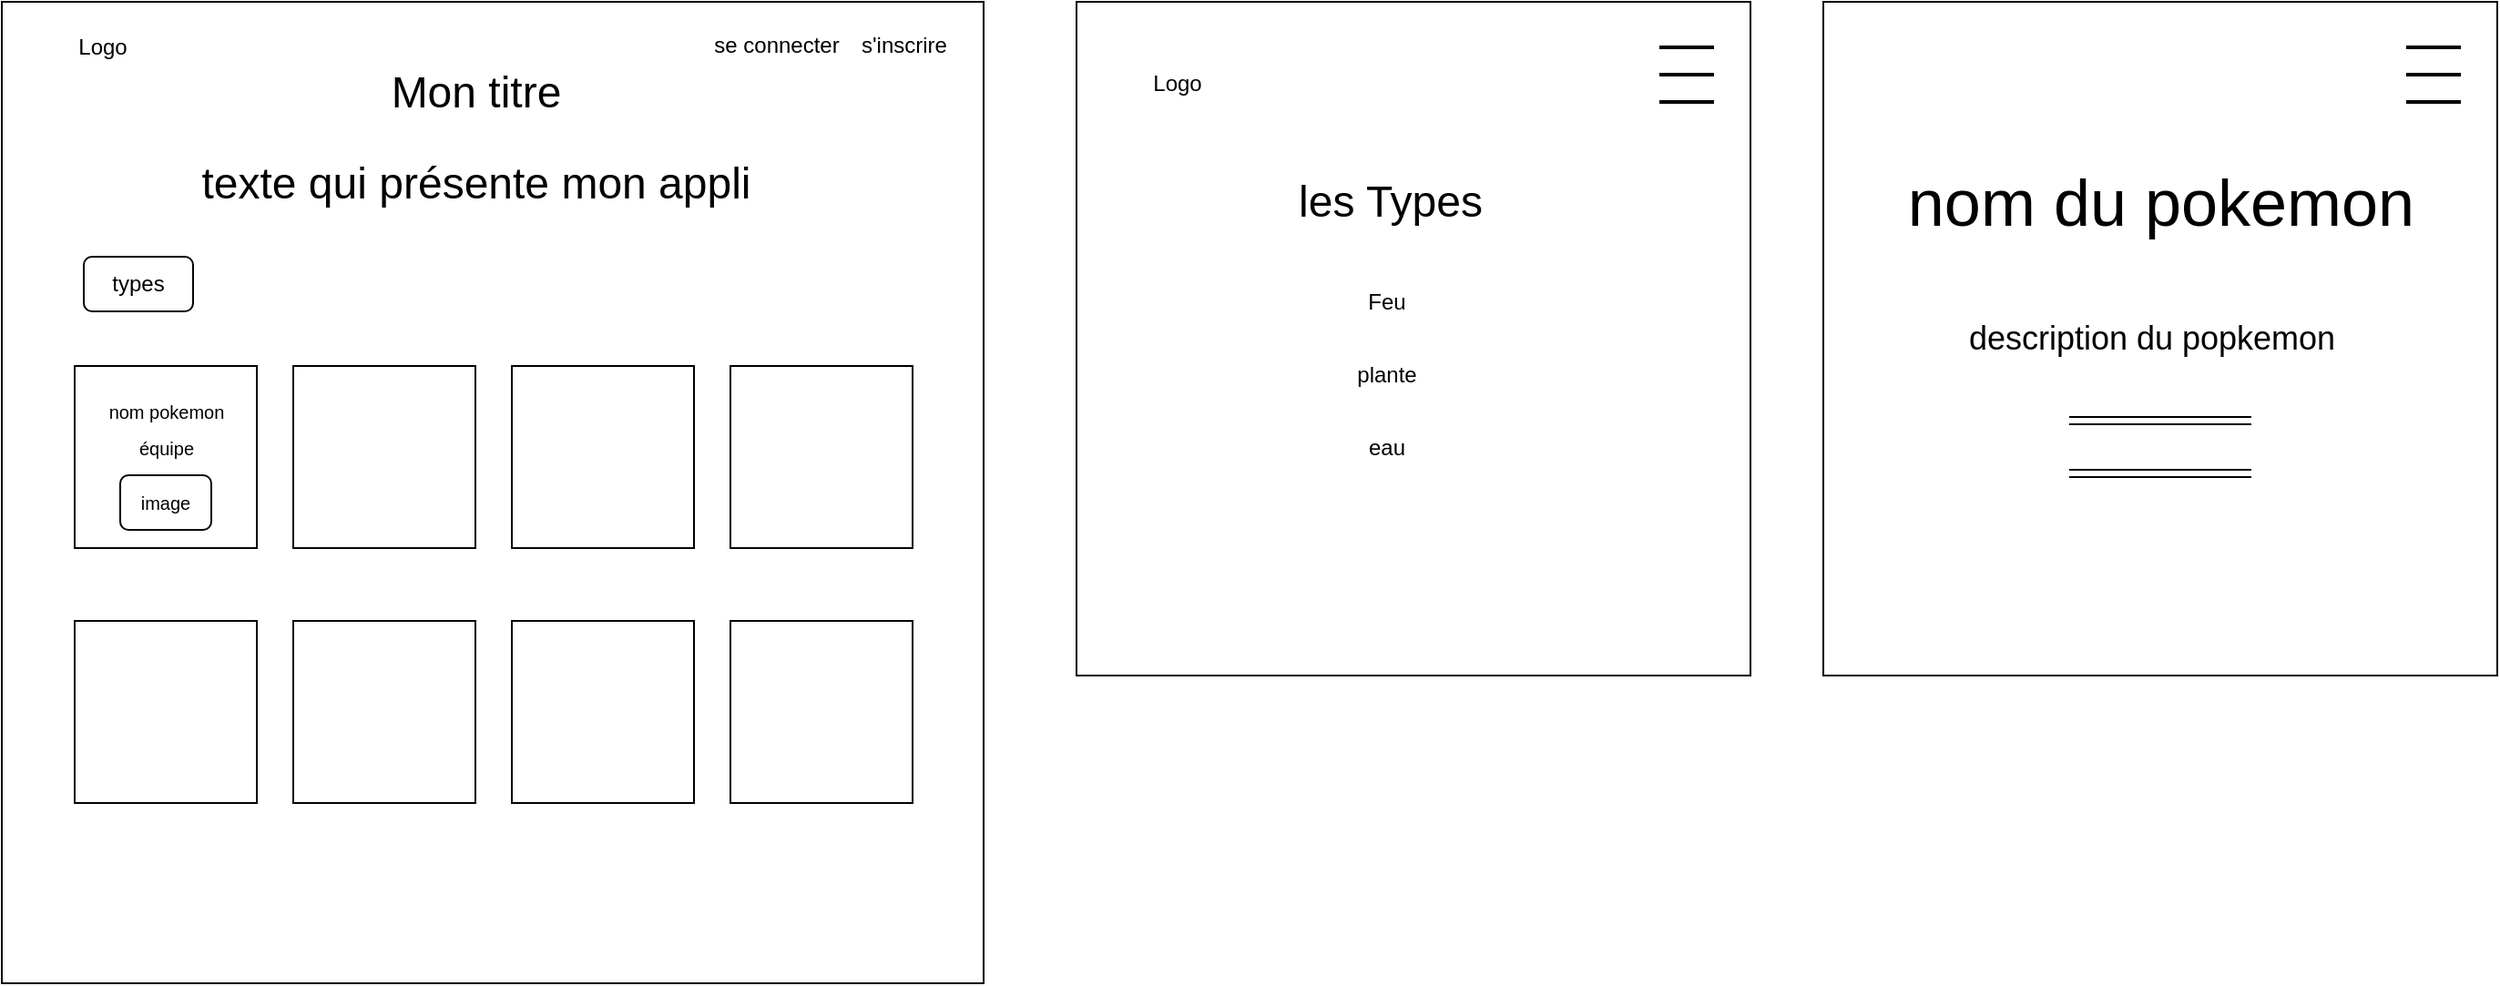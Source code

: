 <mxfile>
    <diagram id="3RNAm1lu_hvbXBcI-ksp" name="Page-1">
        <mxGraphModel dx="1456" dy="1695" grid="1" gridSize="10" guides="1" tooltips="1" connect="1" arrows="1" fold="1" page="1" pageScale="1" pageWidth="827" pageHeight="1169" math="0" shadow="0">
            <root>
                <mxCell id="0"/>
                <mxCell id="1" parent="0"/>
                <mxCell id="4" value="" style="whiteSpace=wrap;html=1;aspect=fixed;" vertex="1" parent="1">
                    <mxGeometry x="140" y="-110" width="539" height="539" as="geometry"/>
                </mxCell>
                <mxCell id="5" value="Logo" style="text;html=1;align=center;verticalAlign=middle;resizable=0;points=[];autosize=1;strokeColor=none;fillColor=none;" vertex="1" parent="1">
                    <mxGeometry x="170" y="-100" width="50" height="30" as="geometry"/>
                </mxCell>
                <mxCell id="6" value="&lt;font style=&quot;font-size: 24px;&quot;&gt;Mon titre&lt;/font&gt;" style="text;html=1;align=center;verticalAlign=middle;resizable=0;points=[];autosize=1;strokeColor=none;fillColor=none;" vertex="1" parent="1">
                    <mxGeometry x="340" y="-80" width="120" height="40" as="geometry"/>
                </mxCell>
                <mxCell id="7" value="&lt;font style=&quot;font-size: 12px;&quot;&gt;se connecter&lt;/font&gt;" style="text;html=1;align=center;verticalAlign=middle;resizable=0;points=[];autosize=1;strokeColor=none;fillColor=none;fontSize=24;" vertex="1" parent="1">
                    <mxGeometry x="520" y="-110" width="90" height="40" as="geometry"/>
                </mxCell>
                <mxCell id="8" value="&lt;font style=&quot;font-size: 12px;&quot;&gt;s'inscrire&lt;/font&gt;" style="text;html=1;align=center;verticalAlign=middle;resizable=0;points=[];autosize=1;strokeColor=none;fillColor=none;fontSize=24;" vertex="1" parent="1">
                    <mxGeometry x="600" y="-110" width="70" height="40" as="geometry"/>
                </mxCell>
                <mxCell id="9" value="&lt;font style=&quot;font-size: 24px;&quot;&gt;texte qui présente mon appli&lt;/font&gt;" style="text;html=1;align=center;verticalAlign=middle;resizable=0;points=[];autosize=1;strokeColor=none;fillColor=none;fontSize=12;" vertex="1" parent="1">
                    <mxGeometry x="235" y="-30" width="330" height="40" as="geometry"/>
                </mxCell>
                <mxCell id="10" value="" style="whiteSpace=wrap;html=1;aspect=fixed;fontSize=24;" vertex="1" parent="1">
                    <mxGeometry x="180" y="90" width="100" height="100" as="geometry"/>
                </mxCell>
                <mxCell id="11" value="" style="whiteSpace=wrap;html=1;aspect=fixed;fontSize=24;" vertex="1" parent="1">
                    <mxGeometry x="300" y="90" width="100" height="100" as="geometry"/>
                </mxCell>
                <mxCell id="12" value="" style="whiteSpace=wrap;html=1;aspect=fixed;fontSize=24;" vertex="1" parent="1">
                    <mxGeometry x="420" y="90" width="100" height="100" as="geometry"/>
                </mxCell>
                <mxCell id="13" value="" style="whiteSpace=wrap;html=1;aspect=fixed;fontSize=24;" vertex="1" parent="1">
                    <mxGeometry x="540" y="90" width="100" height="100" as="geometry"/>
                </mxCell>
                <mxCell id="14" value="" style="whiteSpace=wrap;html=1;aspect=fixed;fontSize=24;" vertex="1" parent="1">
                    <mxGeometry x="540" y="230" width="100" height="100" as="geometry"/>
                </mxCell>
                <mxCell id="15" value="" style="whiteSpace=wrap;html=1;aspect=fixed;fontSize=24;" vertex="1" parent="1">
                    <mxGeometry x="300" y="230" width="100" height="100" as="geometry"/>
                </mxCell>
                <mxCell id="16" value="" style="whiteSpace=wrap;html=1;aspect=fixed;fontSize=24;" vertex="1" parent="1">
                    <mxGeometry x="420" y="230" width="100" height="100" as="geometry"/>
                </mxCell>
                <mxCell id="17" value="" style="whiteSpace=wrap;html=1;aspect=fixed;fontSize=24;" vertex="1" parent="1">
                    <mxGeometry x="180" y="230" width="100" height="100" as="geometry"/>
                </mxCell>
                <mxCell id="22" value="nom pokemon" style="text;html=1;align=center;verticalAlign=middle;resizable=0;points=[];autosize=1;strokeColor=none;fillColor=none;fontSize=10;" vertex="1" parent="1">
                    <mxGeometry x="185" y="100" width="90" height="30" as="geometry"/>
                </mxCell>
                <mxCell id="24" value="image" style="rounded=1;whiteSpace=wrap;html=1;fontSize=10;" vertex="1" parent="1">
                    <mxGeometry x="205" y="150" width="50" height="30" as="geometry"/>
                </mxCell>
                <mxCell id="25" value="équipe" style="text;html=1;align=center;verticalAlign=middle;resizable=0;points=[];autosize=1;strokeColor=none;fillColor=none;fontSize=10;" vertex="1" parent="1">
                    <mxGeometry x="205" y="120" width="50" height="30" as="geometry"/>
                </mxCell>
                <mxCell id="46" value="" style="whiteSpace=wrap;html=1;aspect=fixed;fontSize=10;" vertex="1" parent="1">
                    <mxGeometry x="730" y="-110" width="370" height="370" as="geometry"/>
                </mxCell>
                <mxCell id="48" value="Logo" style="text;html=1;align=center;verticalAlign=middle;resizable=0;points=[];autosize=1;strokeColor=none;fillColor=none;" vertex="1" parent="1">
                    <mxGeometry x="760" y="-80" width="50" height="30" as="geometry"/>
                </mxCell>
                <mxCell id="50" value="les Types" style="text;html=1;align=center;verticalAlign=middle;resizable=0;points=[];autosize=1;strokeColor=none;fillColor=none;fontSize=24;" vertex="1" parent="1">
                    <mxGeometry x="842" y="-20" width="120" height="40" as="geometry"/>
                </mxCell>
                <mxCell id="52" value="" style="line;strokeWidth=2;html=1;fontSize=24;" vertex="1" parent="1">
                    <mxGeometry x="1050" y="-75" width="30" height="10" as="geometry"/>
                </mxCell>
                <mxCell id="53" value="" style="line;strokeWidth=2;html=1;fontSize=24;" vertex="1" parent="1">
                    <mxGeometry x="1050" y="-60" width="30" height="10" as="geometry"/>
                </mxCell>
                <mxCell id="54" value="" style="line;strokeWidth=2;html=1;fontSize=24;" vertex="1" parent="1">
                    <mxGeometry x="1050" y="-90" width="30" height="10" as="geometry"/>
                </mxCell>
                <mxCell id="56" value="Feu" style="text;html=1;align=center;verticalAlign=middle;resizable=0;points=[];autosize=1;strokeColor=none;fillColor=none;fontSize=12;" vertex="1" parent="1">
                    <mxGeometry x="880" y="40" width="40" height="30" as="geometry"/>
                </mxCell>
                <mxCell id="57" value="plante" style="text;html=1;align=center;verticalAlign=middle;resizable=0;points=[];autosize=1;strokeColor=none;fillColor=none;fontSize=12;" vertex="1" parent="1">
                    <mxGeometry x="870" y="80" width="60" height="30" as="geometry"/>
                </mxCell>
                <mxCell id="58" value="eau" style="text;html=1;align=center;verticalAlign=middle;resizable=0;points=[];autosize=1;strokeColor=none;fillColor=none;fontSize=12;" vertex="1" parent="1">
                    <mxGeometry x="880" y="120" width="40" height="30" as="geometry"/>
                </mxCell>
                <mxCell id="59" value="types" style="rounded=1;whiteSpace=wrap;html=1;fontSize=12;" vertex="1" parent="1">
                    <mxGeometry x="185" y="30" width="60" height="30" as="geometry"/>
                </mxCell>
                <mxCell id="60" value="" style="whiteSpace=wrap;html=1;aspect=fixed;fontSize=10;" vertex="1" parent="1">
                    <mxGeometry x="1140" y="-110" width="370" height="370" as="geometry"/>
                </mxCell>
                <mxCell id="61" value="" style="line;strokeWidth=2;html=1;fontSize=24;" vertex="1" parent="1">
                    <mxGeometry x="1460" y="-75" width="30" height="10" as="geometry"/>
                </mxCell>
                <mxCell id="62" value="" style="line;strokeWidth=2;html=1;fontSize=24;" vertex="1" parent="1">
                    <mxGeometry x="1460" y="-60" width="30" height="10" as="geometry"/>
                </mxCell>
                <mxCell id="63" value="" style="line;strokeWidth=2;html=1;fontSize=24;" vertex="1" parent="1">
                    <mxGeometry x="1460" y="-90" width="30" height="10" as="geometry"/>
                </mxCell>
                <mxCell id="64" value="&lt;font style=&quot;font-size: 36px;&quot;&gt;nom du pokemon&lt;/font&gt;" style="text;html=1;align=center;verticalAlign=middle;resizable=0;points=[];autosize=1;strokeColor=none;fillColor=none;fontSize=12;" vertex="1" parent="1">
                    <mxGeometry x="1175" y="-30" width="300" height="60" as="geometry"/>
                </mxCell>
                <mxCell id="65" value="description du popkemon" style="text;html=1;align=center;verticalAlign=middle;resizable=0;points=[];autosize=1;strokeColor=none;fillColor=none;fontSize=18;" vertex="1" parent="1">
                    <mxGeometry x="1210" y="55" width="220" height="40" as="geometry"/>
                </mxCell>
                <mxCell id="67" value="" style="shape=link;html=1;fontSize=36;" edge="1" parent="1">
                    <mxGeometry width="100" relative="1" as="geometry">
                        <mxPoint x="1275" y="120" as="sourcePoint"/>
                        <mxPoint x="1375" y="120" as="targetPoint"/>
                    </mxGeometry>
                </mxCell>
                <mxCell id="68" value="" style="shape=link;html=1;fontSize=36;" edge="1" parent="1">
                    <mxGeometry width="100" relative="1" as="geometry">
                        <mxPoint x="1275" y="149" as="sourcePoint"/>
                        <mxPoint x="1375" y="149" as="targetPoint"/>
                    </mxGeometry>
                </mxCell>
            </root>
        </mxGraphModel>
    </diagram>
</mxfile>
